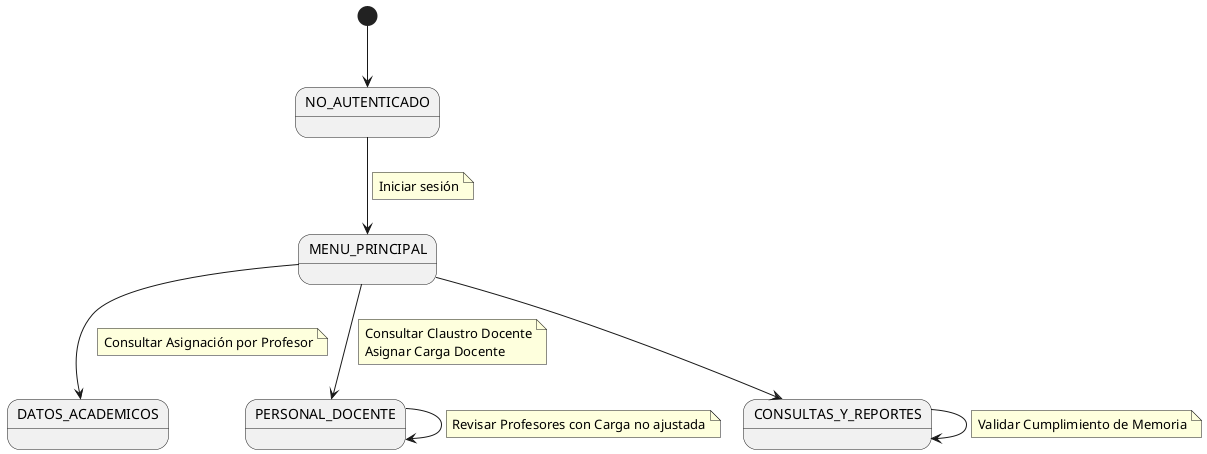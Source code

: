@startuml

state "NO_AUTENTICADO" as NoAuth
state "MENU_PRINCIPAL" as Menu
state "DATOS_ACADEMICOS" as Acad
state "PERSONAL_DOCENTE" as Pers
state "CONSULTAS_Y_REPORTES" as Cons

[*] --> NoAuth

NoAuth --> Menu
    note on link
        Iniciar sesión
    end note

Menu --> Acad
    note on link
        Consultar Asignación por Profesor
    end note

Menu --> Pers
    note on link
        Consultar Claustro Docente
        Asignar Carga Docente
    end note

Menu --> Cons

Cons --> Cons
    note on link
        Validar Cumplimiento de Memoria
    end note

Pers --> Pers
    note on link
        Revisar Profesores con Carga no ajustada
    end note

@enduml